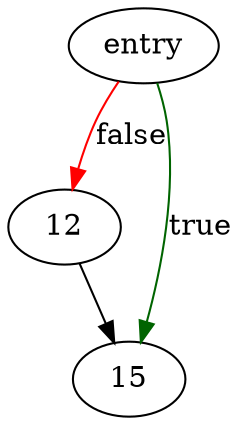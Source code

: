 digraph "free_mount_entry" {
	// Node definitions.
	1 [label=entry];
	12;
	15;

	// Edge definitions.
	1 -> 12 [
		color=red
		label=false
	];
	1 -> 15 [
		color=darkgreen
		label=true
	];
	12 -> 15;
}
